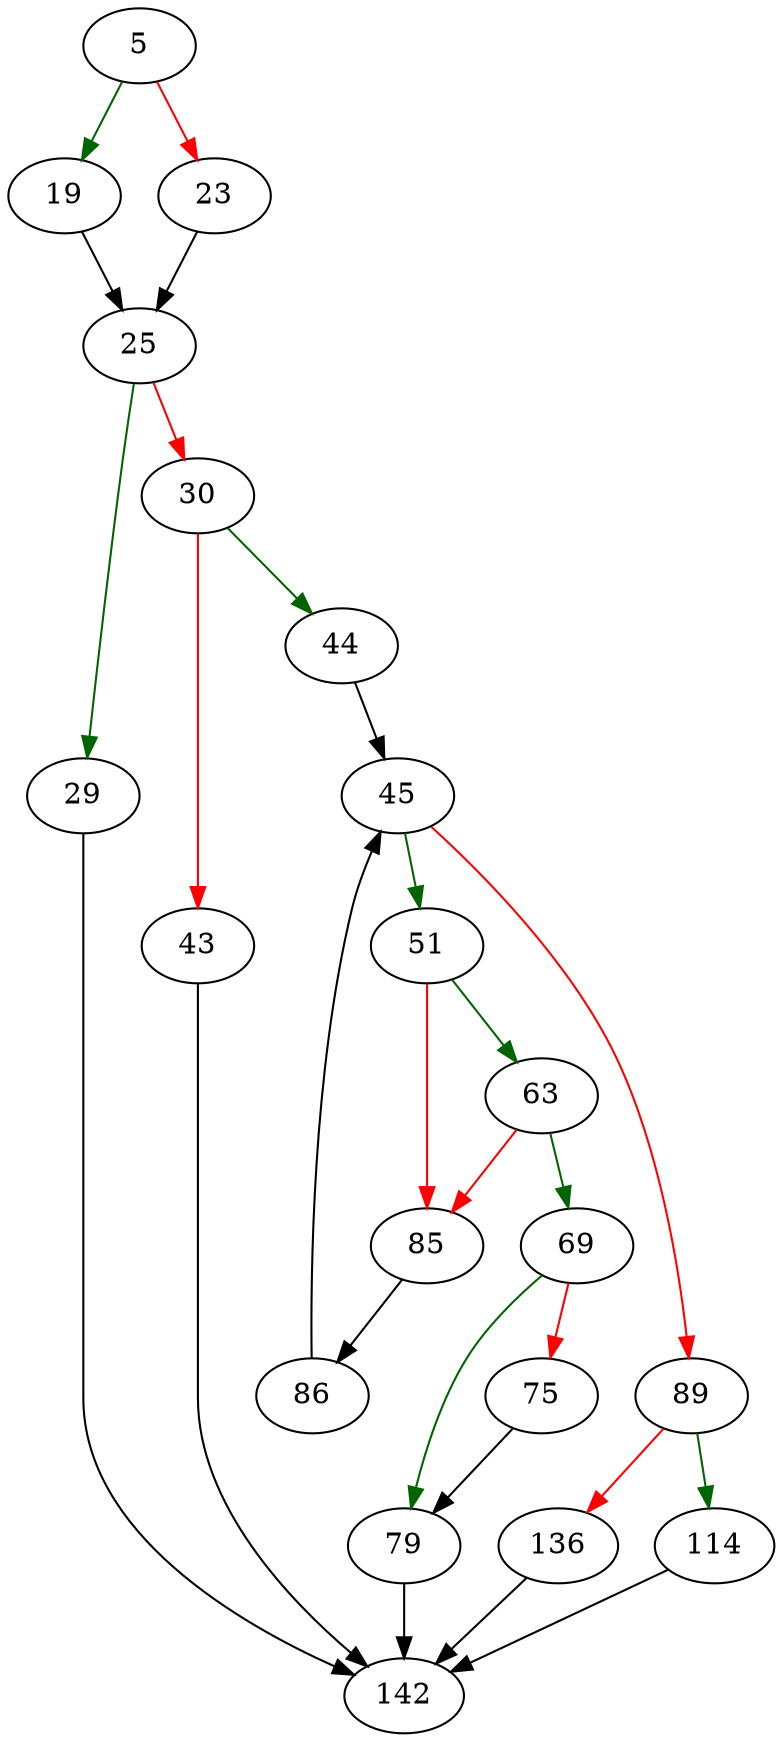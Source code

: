 strict digraph "sqlite3TableLock" {
	// Node definitions.
	5 [entry=true];
	19;
	23;
	25;
	29;
	30;
	142;
	44;
	43;
	45;
	51;
	89;
	63;
	85;
	69;
	79;
	75;
	86;
	114;
	136;

	// Edge definitions.
	5 -> 19 [
		color=darkgreen
		cond=true
	];
	5 -> 23 [
		color=red
		cond=false
	];
	19 -> 25;
	23 -> 25;
	25 -> 29 [
		color=darkgreen
		cond=true
	];
	25 -> 30 [
		color=red
		cond=false
	];
	29 -> 142;
	30 -> 44 [
		color=darkgreen
		cond=true
	];
	30 -> 43 [
		color=red
		cond=false
	];
	44 -> 45;
	43 -> 142;
	45 -> 51 [
		color=darkgreen
		cond=true
	];
	45 -> 89 [
		color=red
		cond=false
	];
	51 -> 63 [
		color=darkgreen
		cond=true
	];
	51 -> 85 [
		color=red
		cond=false
	];
	89 -> 114 [
		color=darkgreen
		cond=true
	];
	89 -> 136 [
		color=red
		cond=false
	];
	63 -> 85 [
		color=red
		cond=false
	];
	63 -> 69 [
		color=darkgreen
		cond=true
	];
	85 -> 86;
	69 -> 79 [
		color=darkgreen
		cond=true
	];
	69 -> 75 [
		color=red
		cond=false
	];
	79 -> 142;
	75 -> 79;
	86 -> 45;
	114 -> 142;
	136 -> 142;
}